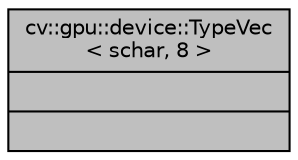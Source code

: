 digraph "cv::gpu::device::TypeVec&lt; schar, 8 &gt;"
{
 // LATEX_PDF_SIZE
  edge [fontname="Helvetica",fontsize="10",labelfontname="Helvetica",labelfontsize="10"];
  node [fontname="Helvetica",fontsize="10",shape=record];
  Node1 [label="{cv::gpu::device::TypeVec\l\< schar, 8 \>\n||}",height=0.2,width=0.4,color="black", fillcolor="grey75", style="filled", fontcolor="black",tooltip=" "];
}

